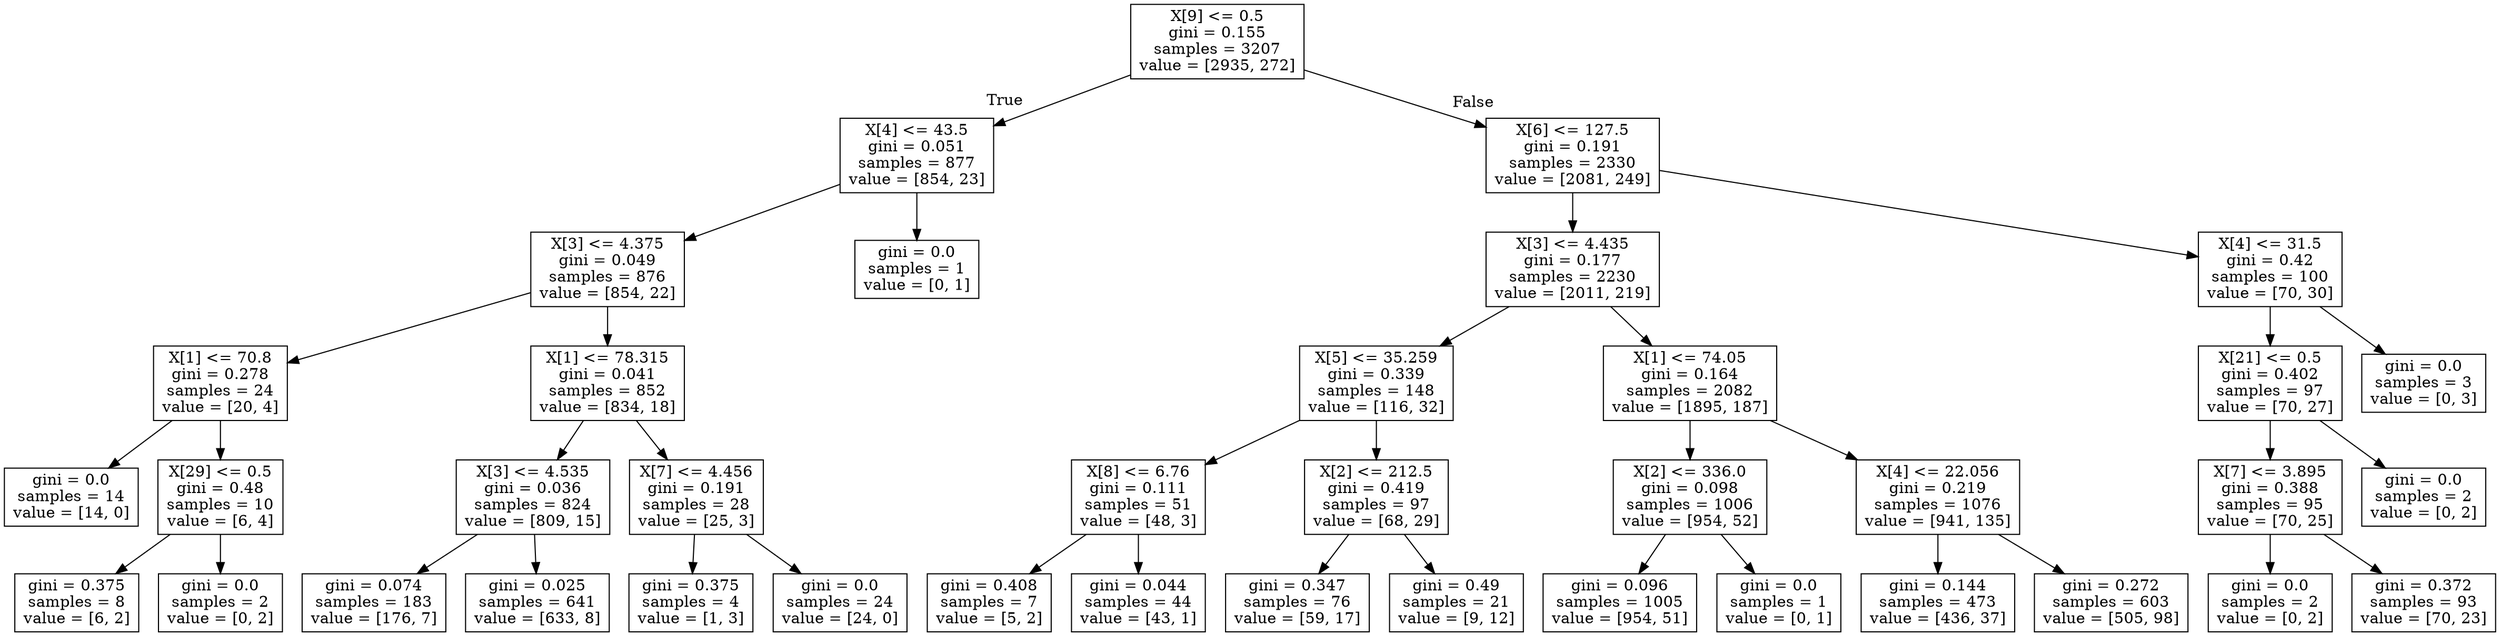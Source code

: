 digraph Tree {
node [shape=box] ;
0 [label="X[9] <= 0.5\ngini = 0.155\nsamples = 3207\nvalue = [2935, 272]"] ;
1 [label="X[4] <= 43.5\ngini = 0.051\nsamples = 877\nvalue = [854, 23]"] ;
0 -> 1 [labeldistance=2.5, labelangle=45, headlabel="True"] ;
2 [label="X[3] <= 4.375\ngini = 0.049\nsamples = 876\nvalue = [854, 22]"] ;
1 -> 2 ;
3 [label="X[1] <= 70.8\ngini = 0.278\nsamples = 24\nvalue = [20, 4]"] ;
2 -> 3 ;
4 [label="gini = 0.0\nsamples = 14\nvalue = [14, 0]"] ;
3 -> 4 ;
5 [label="X[29] <= 0.5\ngini = 0.48\nsamples = 10\nvalue = [6, 4]"] ;
3 -> 5 ;
6 [label="gini = 0.375\nsamples = 8\nvalue = [6, 2]"] ;
5 -> 6 ;
7 [label="gini = 0.0\nsamples = 2\nvalue = [0, 2]"] ;
5 -> 7 ;
8 [label="X[1] <= 78.315\ngini = 0.041\nsamples = 852\nvalue = [834, 18]"] ;
2 -> 8 ;
9 [label="X[3] <= 4.535\ngini = 0.036\nsamples = 824\nvalue = [809, 15]"] ;
8 -> 9 ;
10 [label="gini = 0.074\nsamples = 183\nvalue = [176, 7]"] ;
9 -> 10 ;
11 [label="gini = 0.025\nsamples = 641\nvalue = [633, 8]"] ;
9 -> 11 ;
12 [label="X[7] <= 4.456\ngini = 0.191\nsamples = 28\nvalue = [25, 3]"] ;
8 -> 12 ;
13 [label="gini = 0.375\nsamples = 4\nvalue = [1, 3]"] ;
12 -> 13 ;
14 [label="gini = 0.0\nsamples = 24\nvalue = [24, 0]"] ;
12 -> 14 ;
15 [label="gini = 0.0\nsamples = 1\nvalue = [0, 1]"] ;
1 -> 15 ;
16 [label="X[6] <= 127.5\ngini = 0.191\nsamples = 2330\nvalue = [2081, 249]"] ;
0 -> 16 [labeldistance=2.5, labelangle=-45, headlabel="False"] ;
17 [label="X[3] <= 4.435\ngini = 0.177\nsamples = 2230\nvalue = [2011, 219]"] ;
16 -> 17 ;
18 [label="X[5] <= 35.259\ngini = 0.339\nsamples = 148\nvalue = [116, 32]"] ;
17 -> 18 ;
19 [label="X[8] <= 6.76\ngini = 0.111\nsamples = 51\nvalue = [48, 3]"] ;
18 -> 19 ;
20 [label="gini = 0.408\nsamples = 7\nvalue = [5, 2]"] ;
19 -> 20 ;
21 [label="gini = 0.044\nsamples = 44\nvalue = [43, 1]"] ;
19 -> 21 ;
22 [label="X[2] <= 212.5\ngini = 0.419\nsamples = 97\nvalue = [68, 29]"] ;
18 -> 22 ;
23 [label="gini = 0.347\nsamples = 76\nvalue = [59, 17]"] ;
22 -> 23 ;
24 [label="gini = 0.49\nsamples = 21\nvalue = [9, 12]"] ;
22 -> 24 ;
25 [label="X[1] <= 74.05\ngini = 0.164\nsamples = 2082\nvalue = [1895, 187]"] ;
17 -> 25 ;
26 [label="X[2] <= 336.0\ngini = 0.098\nsamples = 1006\nvalue = [954, 52]"] ;
25 -> 26 ;
27 [label="gini = 0.096\nsamples = 1005\nvalue = [954, 51]"] ;
26 -> 27 ;
28 [label="gini = 0.0\nsamples = 1\nvalue = [0, 1]"] ;
26 -> 28 ;
29 [label="X[4] <= 22.056\ngini = 0.219\nsamples = 1076\nvalue = [941, 135]"] ;
25 -> 29 ;
30 [label="gini = 0.144\nsamples = 473\nvalue = [436, 37]"] ;
29 -> 30 ;
31 [label="gini = 0.272\nsamples = 603\nvalue = [505, 98]"] ;
29 -> 31 ;
32 [label="X[4] <= 31.5\ngini = 0.42\nsamples = 100\nvalue = [70, 30]"] ;
16 -> 32 ;
33 [label="X[21] <= 0.5\ngini = 0.402\nsamples = 97\nvalue = [70, 27]"] ;
32 -> 33 ;
34 [label="X[7] <= 3.895\ngini = 0.388\nsamples = 95\nvalue = [70, 25]"] ;
33 -> 34 ;
35 [label="gini = 0.0\nsamples = 2\nvalue = [0, 2]"] ;
34 -> 35 ;
36 [label="gini = 0.372\nsamples = 93\nvalue = [70, 23]"] ;
34 -> 36 ;
37 [label="gini = 0.0\nsamples = 2\nvalue = [0, 2]"] ;
33 -> 37 ;
38 [label="gini = 0.0\nsamples = 3\nvalue = [0, 3]"] ;
32 -> 38 ;
}